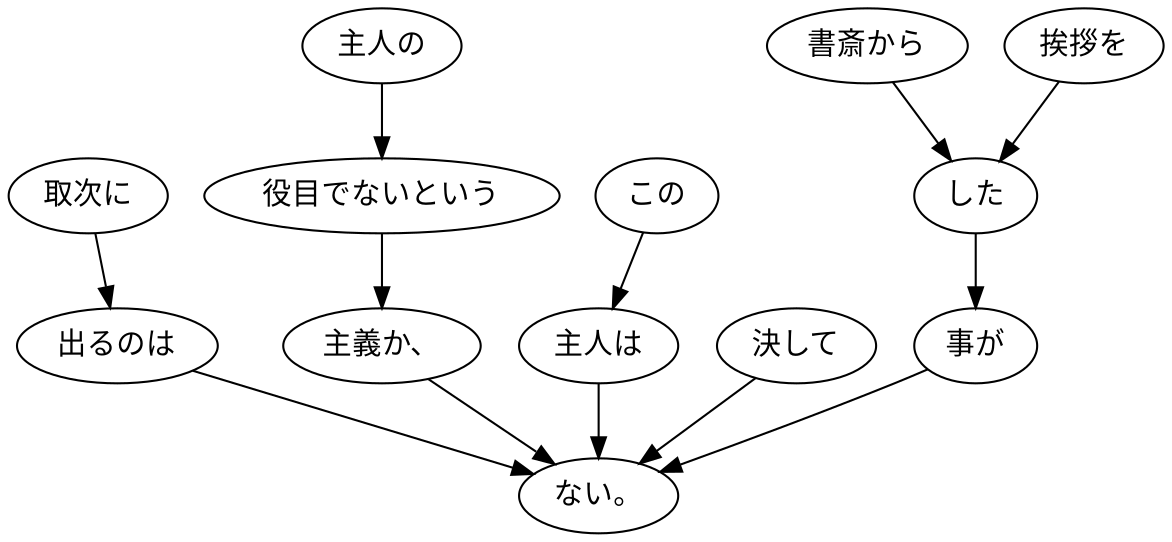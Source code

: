 digraph graph5851 {
	node0 [label="取次に"];
	node1 [label="出るのは"];
	node2 [label="主人の"];
	node3 [label="役目でないという"];
	node4 [label="主義か、"];
	node5 [label="この"];
	node6 [label="主人は"];
	node7 [label="決して"];
	node8 [label="書斎から"];
	node9 [label="挨拶を"];
	node10 [label="した"];
	node11 [label="事が"];
	node12 [label="ない。"];
	node0 -> node1;
	node1 -> node12;
	node2 -> node3;
	node3 -> node4;
	node4 -> node12;
	node5 -> node6;
	node6 -> node12;
	node7 -> node12;
	node8 -> node10;
	node9 -> node10;
	node10 -> node11;
	node11 -> node12;
}
